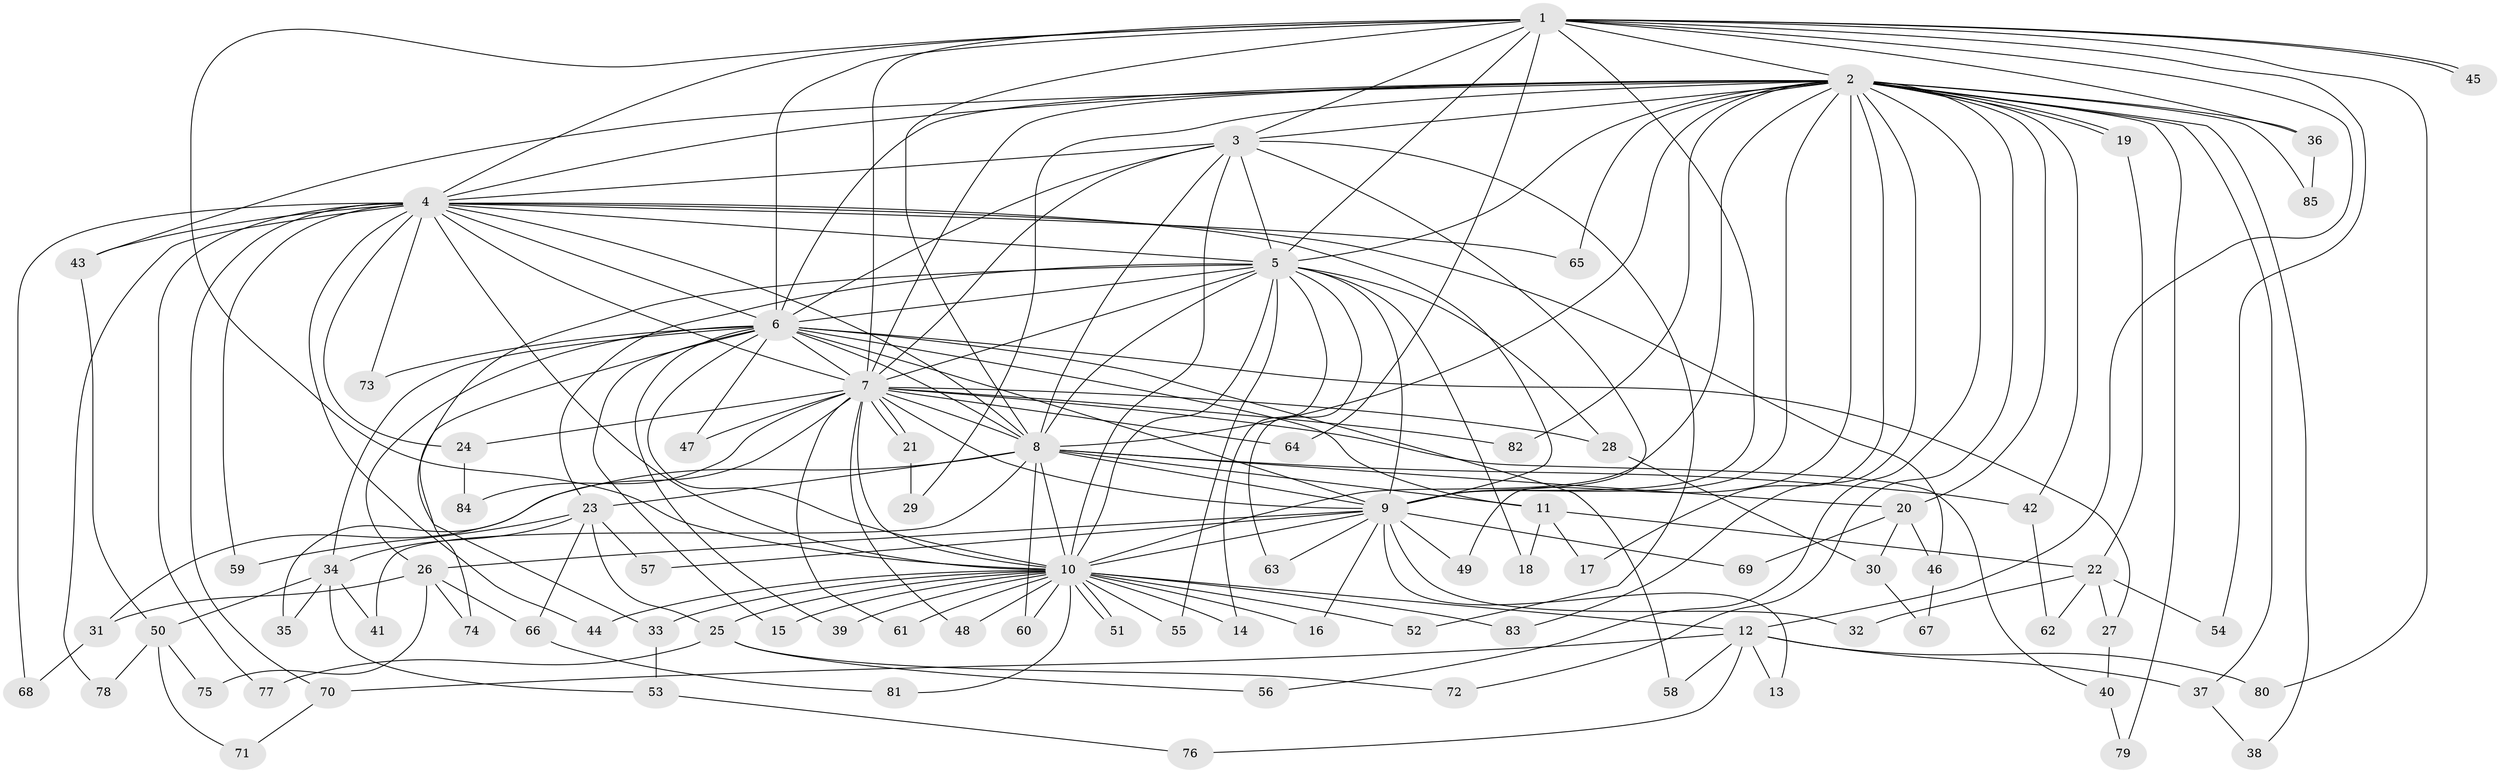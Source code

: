 // coarse degree distribution, {13: 0.03125, 28: 0.015625, 8: 0.015625, 17: 0.015625, 16: 0.015625, 27: 0.015625, 20: 0.015625, 4: 0.046875, 7: 0.046875, 2: 0.546875, 3: 0.15625, 5: 0.046875, 6: 0.03125}
// Generated by graph-tools (version 1.1) at 2025/51/02/27/25 19:51:47]
// undirected, 85 vertices, 195 edges
graph export_dot {
graph [start="1"]
  node [color=gray90,style=filled];
  1;
  2;
  3;
  4;
  5;
  6;
  7;
  8;
  9;
  10;
  11;
  12;
  13;
  14;
  15;
  16;
  17;
  18;
  19;
  20;
  21;
  22;
  23;
  24;
  25;
  26;
  27;
  28;
  29;
  30;
  31;
  32;
  33;
  34;
  35;
  36;
  37;
  38;
  39;
  40;
  41;
  42;
  43;
  44;
  45;
  46;
  47;
  48;
  49;
  50;
  51;
  52;
  53;
  54;
  55;
  56;
  57;
  58;
  59;
  60;
  61;
  62;
  63;
  64;
  65;
  66;
  67;
  68;
  69;
  70;
  71;
  72;
  73;
  74;
  75;
  76;
  77;
  78;
  79;
  80;
  81;
  82;
  83;
  84;
  85;
  1 -- 2;
  1 -- 3;
  1 -- 4;
  1 -- 5;
  1 -- 6;
  1 -- 7;
  1 -- 8;
  1 -- 9;
  1 -- 10;
  1 -- 12;
  1 -- 36;
  1 -- 45;
  1 -- 45;
  1 -- 54;
  1 -- 64;
  1 -- 80;
  2 -- 3;
  2 -- 4;
  2 -- 5;
  2 -- 6;
  2 -- 7;
  2 -- 8;
  2 -- 9;
  2 -- 10;
  2 -- 17;
  2 -- 19;
  2 -- 19;
  2 -- 20;
  2 -- 29;
  2 -- 36;
  2 -- 37;
  2 -- 38;
  2 -- 42;
  2 -- 43;
  2 -- 49;
  2 -- 56;
  2 -- 65;
  2 -- 72;
  2 -- 79;
  2 -- 82;
  2 -- 83;
  2 -- 85;
  3 -- 4;
  3 -- 5;
  3 -- 6;
  3 -- 7;
  3 -- 8;
  3 -- 9;
  3 -- 10;
  3 -- 52;
  4 -- 5;
  4 -- 6;
  4 -- 7;
  4 -- 8;
  4 -- 9;
  4 -- 10;
  4 -- 24;
  4 -- 43;
  4 -- 44;
  4 -- 46;
  4 -- 59;
  4 -- 65;
  4 -- 68;
  4 -- 70;
  4 -- 73;
  4 -- 77;
  4 -- 78;
  5 -- 6;
  5 -- 7;
  5 -- 8;
  5 -- 9;
  5 -- 10;
  5 -- 14;
  5 -- 18;
  5 -- 23;
  5 -- 28;
  5 -- 33;
  5 -- 55;
  5 -- 63;
  6 -- 7;
  6 -- 8;
  6 -- 9;
  6 -- 10;
  6 -- 11;
  6 -- 15;
  6 -- 26;
  6 -- 27;
  6 -- 34;
  6 -- 39;
  6 -- 47;
  6 -- 58;
  6 -- 73;
  6 -- 74;
  7 -- 8;
  7 -- 9;
  7 -- 10;
  7 -- 21;
  7 -- 21;
  7 -- 24;
  7 -- 28;
  7 -- 35;
  7 -- 40;
  7 -- 47;
  7 -- 48;
  7 -- 61;
  7 -- 64;
  7 -- 82;
  7 -- 84;
  8 -- 9;
  8 -- 10;
  8 -- 11;
  8 -- 20;
  8 -- 23;
  8 -- 31;
  8 -- 41;
  8 -- 42;
  8 -- 60;
  9 -- 10;
  9 -- 13;
  9 -- 16;
  9 -- 26;
  9 -- 32;
  9 -- 49;
  9 -- 57;
  9 -- 63;
  9 -- 69;
  10 -- 12;
  10 -- 14;
  10 -- 15;
  10 -- 16;
  10 -- 25;
  10 -- 33;
  10 -- 39;
  10 -- 44;
  10 -- 48;
  10 -- 51;
  10 -- 51;
  10 -- 52;
  10 -- 55;
  10 -- 60;
  10 -- 61;
  10 -- 81;
  10 -- 83;
  11 -- 17;
  11 -- 18;
  11 -- 22;
  12 -- 13;
  12 -- 37;
  12 -- 58;
  12 -- 70;
  12 -- 76;
  12 -- 80;
  19 -- 22;
  20 -- 30;
  20 -- 46;
  20 -- 69;
  21 -- 29;
  22 -- 27;
  22 -- 32;
  22 -- 54;
  22 -- 62;
  23 -- 25;
  23 -- 34;
  23 -- 57;
  23 -- 59;
  23 -- 66;
  24 -- 84;
  25 -- 56;
  25 -- 72;
  25 -- 77;
  26 -- 31;
  26 -- 66;
  26 -- 74;
  26 -- 75;
  27 -- 40;
  28 -- 30;
  30 -- 67;
  31 -- 68;
  33 -- 53;
  34 -- 35;
  34 -- 41;
  34 -- 50;
  34 -- 53;
  36 -- 85;
  37 -- 38;
  40 -- 79;
  42 -- 62;
  43 -- 50;
  46 -- 67;
  50 -- 71;
  50 -- 75;
  50 -- 78;
  53 -- 76;
  66 -- 81;
  70 -- 71;
}
